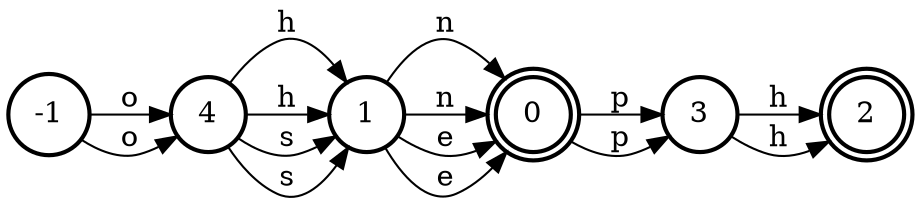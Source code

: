 digraph FST {
rankdir = LR;
label = "";
center = 1;
ranksep = "0.4";
nodesep = "0.25";
-1 [label = "-1", shape = circle, style = bold, fontsize = 14]
	-1 -> 4 [label = "o", fontsize = 14];
	-1 -> 4 [label = "o", fontsize = 14];
4 [label = "4", shape = circle, style = bold, fontsize = 14]
	4 -> 1 [label = "h", fontsize = 14];
	4 -> 1 [label = "h", fontsize = 14];
	4 -> 1 [label = "s", fontsize = 14];
	4 -> 1 [label = "s", fontsize = 14];
1 [label = "1", shape = circle, style = bold, fontsize = 14]
	1 -> 0 [label = "n", fontsize = 14];
	1 -> 0 [label = "n", fontsize = 14];
	1 -> 0 [label = "e", fontsize = 14];
	1 -> 0 [label = "e", fontsize = 14];
0 [label = "0", shape = doublecircle, style = bold, fontsize = 14]
	0 -> 3 [label = "p", fontsize = 14];
	0 -> 3 [label = "p", fontsize = 14];
3 [label = "3", shape = circle, style = bold, fontsize = 14]
	3 -> 2 [label = "h", fontsize = 14];
	3 -> 2 [label = "h", fontsize = 14];
2 [label = "2", shape = doublecircle, style = bold, fontsize = 14]
}
